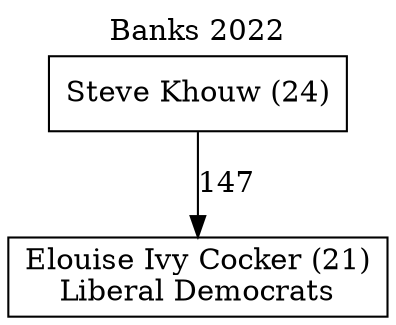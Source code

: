 // House preference flow
digraph "Elouise Ivy Cocker (21)_Banks_2022" {
	graph [label="Banks 2022" labelloc=t mclimit=10]
	node [shape=box]
	"Elouise Ivy Cocker (21)" [label="Elouise Ivy Cocker (21)
Liberal Democrats"]
	"Steve Khouw (24)" [label="Steve Khouw (24)
"]
	"Steve Khouw (24)" -> "Elouise Ivy Cocker (21)" [label=147]
}
